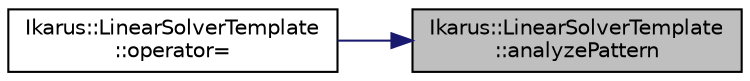 digraph "Ikarus::LinearSolverTemplate::analyzePattern"
{
 // LATEX_PDF_SIZE
  edge [fontname="Helvetica",fontsize="10",labelfontname="Helvetica",labelfontsize="10"];
  node [fontname="Helvetica",fontsize="10",shape=record];
  rankdir="RL";
  Node1 [label="Ikarus::LinearSolverTemplate\l::analyzePattern",height=0.2,width=0.4,color="black", fillcolor="grey75", style="filled", fontcolor="black",tooltip="Analyze the pattern of the matrix."];
  Node1 -> Node2 [dir="back",color="midnightblue",fontsize="10",style="solid"];
  Node2 [label="Ikarus::LinearSolverTemplate\l::operator=",height=0.2,width=0.4,color="black", fillcolor="white", style="filled",URL="$a01397.html#a2aafcf7d9b1f801b236097ca067c9b80",tooltip="Move assignment operator."];
}
